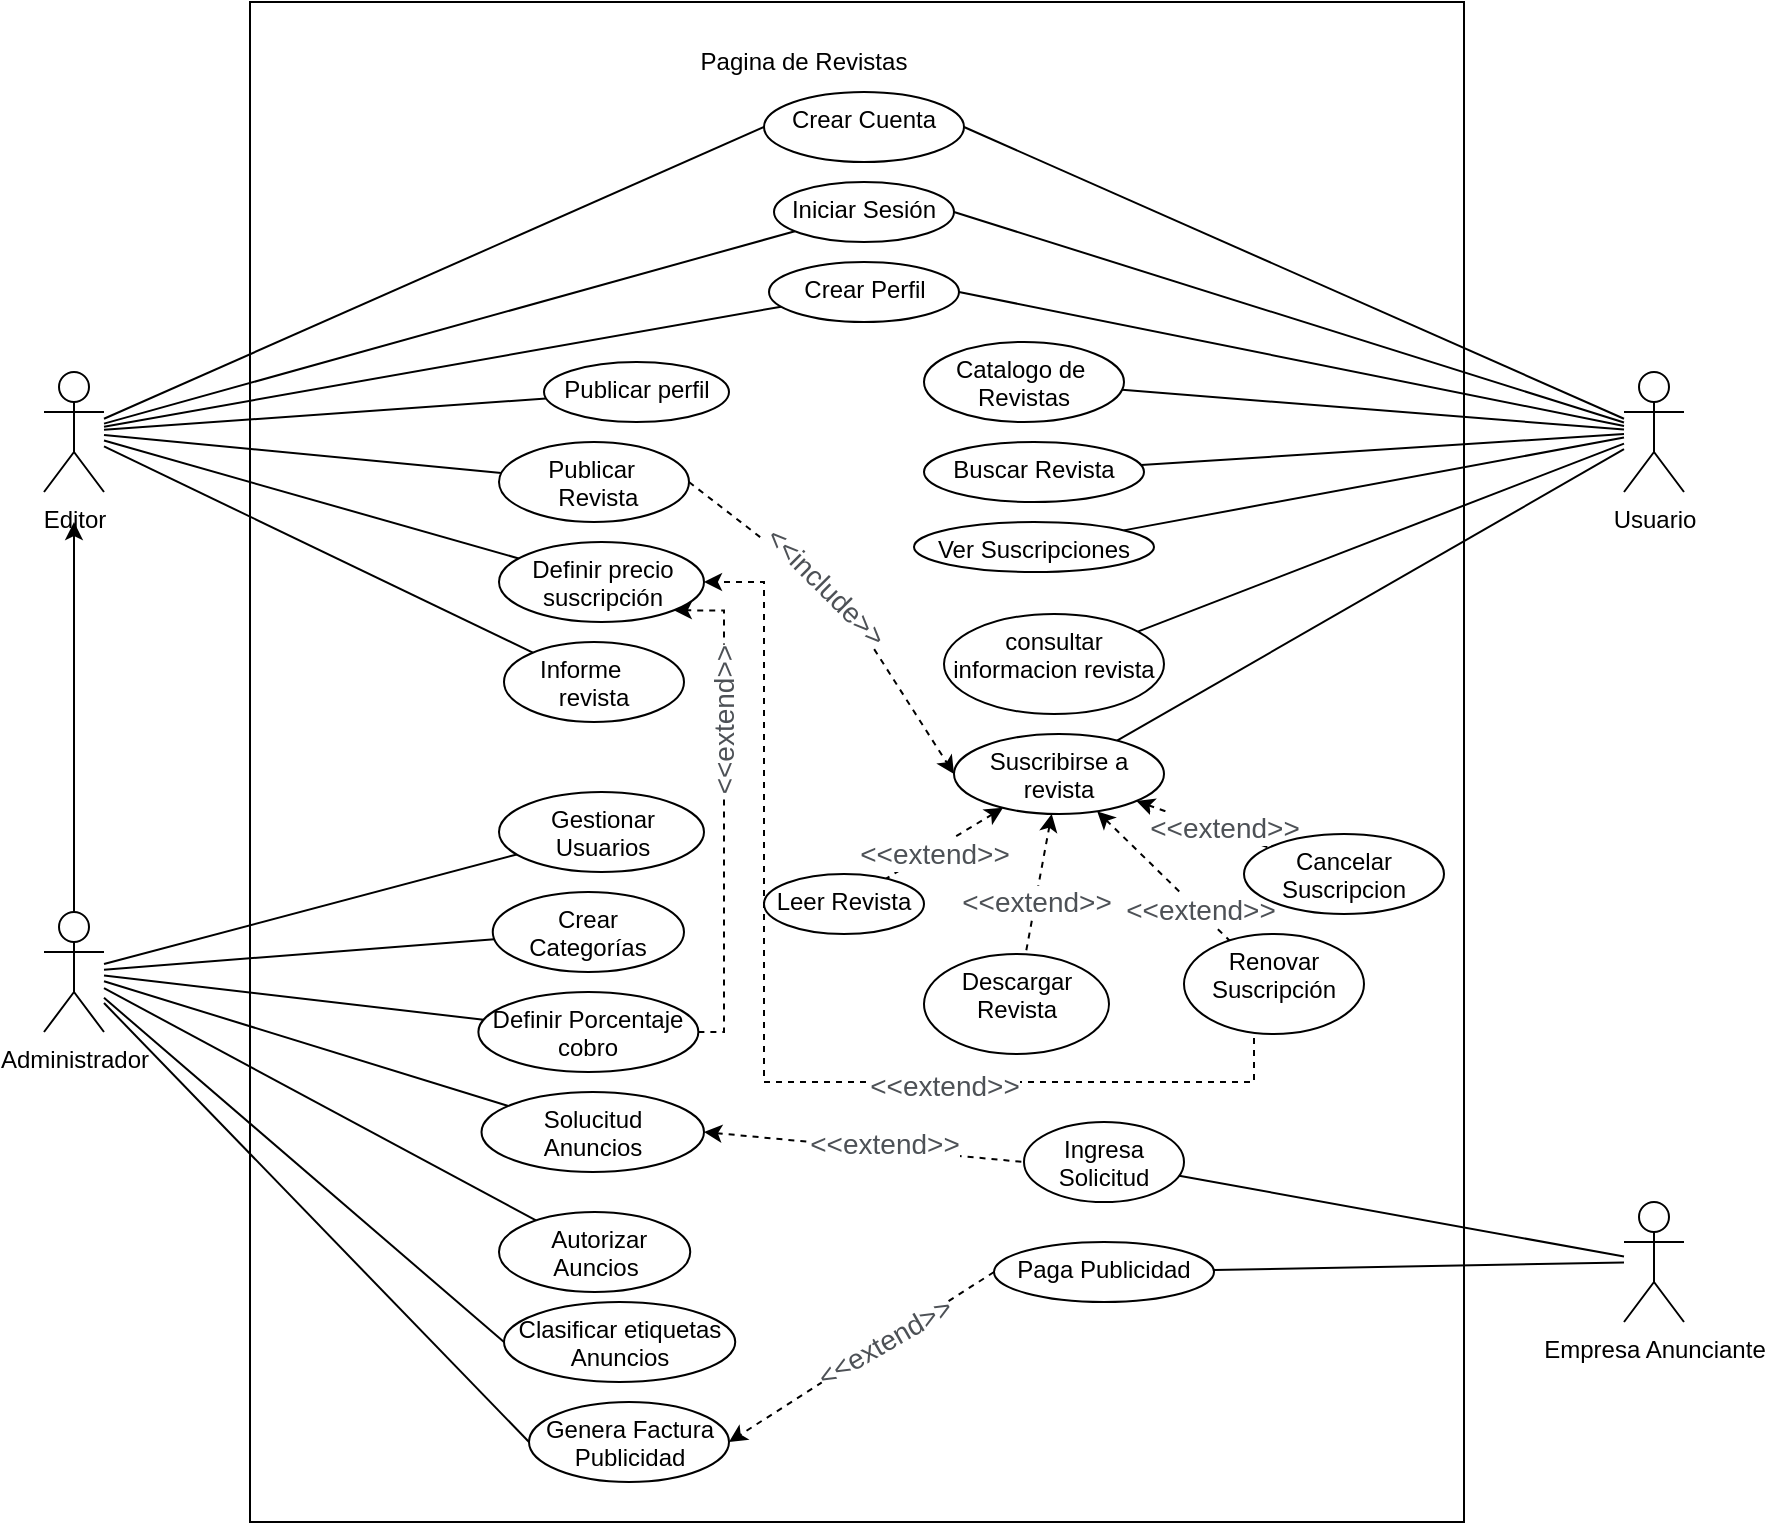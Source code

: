 <mxfile version="15.3.0" type="device"><diagram id="BFMHSzmbemMNn6WU0XSv" name="Page-1"><mxGraphModel dx="965" dy="632" grid="1" gridSize="10" guides="1" tooltips="1" connect="1" arrows="1" fold="1" page="1" pageScale="1" pageWidth="1100" pageHeight="850" math="0" shadow="0"><root><mxCell id="0"/><mxCell id="1" parent="0"/><mxCell id="obayS0a5Y9NKX9JmPiM5-4" value="" style="whiteSpace=wrap;html=1;" parent="1" vertex="1"><mxGeometry x="273" y="30" width="607" height="760" as="geometry"/></mxCell><mxCell id="obayS0a5Y9NKX9JmPiM5-12" value="" style="rounded=0;orthogonalLoop=1;jettySize=auto;html=1;endArrow=none;endFill=0;" parent="1" source="obayS0a5Y9NKX9JmPiM5-1" target="obayS0a5Y9NKX9JmPiM5-11" edge="1"><mxGeometry relative="1" as="geometry"/></mxCell><mxCell id="obayS0a5Y9NKX9JmPiM5-14" value="" style="edgeStyle=none;rounded=0;orthogonalLoop=1;jettySize=auto;html=1;endArrow=none;endFill=0;" parent="1" source="obayS0a5Y9NKX9JmPiM5-1" target="obayS0a5Y9NKX9JmPiM5-13" edge="1"><mxGeometry relative="1" as="geometry"/></mxCell><mxCell id="obayS0a5Y9NKX9JmPiM5-16" value="" style="edgeStyle=none;rounded=0;orthogonalLoop=1;jettySize=auto;html=1;endArrow=none;endFill=0;" parent="1" source="obayS0a5Y9NKX9JmPiM5-1" target="obayS0a5Y9NKX9JmPiM5-15" edge="1"><mxGeometry relative="1" as="geometry"/></mxCell><mxCell id="obayS0a5Y9NKX9JmPiM5-18" value="" style="edgeStyle=none;rounded=0;orthogonalLoop=1;jettySize=auto;html=1;endArrow=none;endFill=0;" parent="1" source="obayS0a5Y9NKX9JmPiM5-1" target="obayS0a5Y9NKX9JmPiM5-17" edge="1"><mxGeometry relative="1" as="geometry"/></mxCell><mxCell id="obayS0a5Y9NKX9JmPiM5-35" value="" style="edgeStyle=none;rounded=0;orthogonalLoop=1;jettySize=auto;html=1;endArrow=none;endFill=0;" parent="1" source="obayS0a5Y9NKX9JmPiM5-1" target="obayS0a5Y9NKX9JmPiM5-34" edge="1"><mxGeometry relative="1" as="geometry"/></mxCell><mxCell id="obayS0a5Y9NKX9JmPiM5-43" value="" style="edgeStyle=none;rounded=0;orthogonalLoop=1;jettySize=auto;html=1;endArrow=none;endFill=0;" parent="1" source="obayS0a5Y9NKX9JmPiM5-1" target="obayS0a5Y9NKX9JmPiM5-42" edge="1"><mxGeometry relative="1" as="geometry"/></mxCell><mxCell id="HQ3n6FJPE7MOapekIO0O-8" style="edgeStyle=none;rounded=0;orthogonalLoop=1;jettySize=auto;html=1;entryX=0;entryY=0.5;entryDx=0;entryDy=0;endArrow=none;endFill=0;" edge="1" parent="1" source="obayS0a5Y9NKX9JmPiM5-1" target="obayS0a5Y9NKX9JmPiM5-40"><mxGeometry relative="1" as="geometry"/></mxCell><mxCell id="obayS0a5Y9NKX9JmPiM5-1" value="Editor" style="shape=umlActor;verticalLabelPosition=bottom;verticalAlign=top;html=1;outlineConnect=0;" parent="1" vertex="1"><mxGeometry x="170" y="215" width="30" height="60" as="geometry"/></mxCell><mxCell id="obayS0a5Y9NKX9JmPiM5-5" value="Pagina de Revistas" style="text;html=1;strokeColor=none;fillColor=none;align=center;verticalAlign=middle;whiteSpace=wrap;rounded=0;" parent="1" vertex="1"><mxGeometry x="490" y="50" width="120" height="20" as="geometry"/></mxCell><mxCell id="obayS0a5Y9NKX9JmPiM5-41" value="" style="edgeStyle=none;rounded=0;orthogonalLoop=1;jettySize=auto;html=1;endArrow=none;endFill=0;entryX=1;entryY=0.5;entryDx=0;entryDy=0;" parent="1" source="obayS0a5Y9NKX9JmPiM5-6" target="obayS0a5Y9NKX9JmPiM5-40" edge="1"><mxGeometry relative="1" as="geometry"/></mxCell><mxCell id="obayS0a5Y9NKX9JmPiM5-45" value="" style="edgeStyle=none;rounded=0;orthogonalLoop=1;jettySize=auto;html=1;endArrow=none;endFill=0;" parent="1" source="obayS0a5Y9NKX9JmPiM5-6" target="obayS0a5Y9NKX9JmPiM5-44" edge="1"><mxGeometry relative="1" as="geometry"/></mxCell><mxCell id="obayS0a5Y9NKX9JmPiM5-49" value="" style="edgeStyle=none;rounded=0;orthogonalLoop=1;jettySize=auto;html=1;endArrow=none;endFill=0;" parent="1" source="obayS0a5Y9NKX9JmPiM5-6" target="obayS0a5Y9NKX9JmPiM5-48" edge="1"><mxGeometry relative="1" as="geometry"/></mxCell><mxCell id="obayS0a5Y9NKX9JmPiM5-54" value="" style="edgeStyle=none;rounded=0;orthogonalLoop=1;jettySize=auto;html=1;endArrow=none;endFill=0;" parent="1" source="obayS0a5Y9NKX9JmPiM5-6" target="obayS0a5Y9NKX9JmPiM5-53" edge="1"><mxGeometry relative="1" as="geometry"/></mxCell><mxCell id="HQ3n6FJPE7MOapekIO0O-1" style="rounded=0;orthogonalLoop=1;jettySize=auto;html=1;entryX=1;entryY=0.5;entryDx=0;entryDy=0;endArrow=none;endFill=0;" edge="1" parent="1" source="obayS0a5Y9NKX9JmPiM5-6" target="obayS0a5Y9NKX9JmPiM5-11"><mxGeometry relative="1" as="geometry"/></mxCell><mxCell id="HQ3n6FJPE7MOapekIO0O-2" style="edgeStyle=none;rounded=0;orthogonalLoop=1;jettySize=auto;html=1;entryX=1;entryY=0.5;entryDx=0;entryDy=0;endArrow=none;endFill=0;" edge="1" parent="1" source="obayS0a5Y9NKX9JmPiM5-6" target="obayS0a5Y9NKX9JmPiM5-13"><mxGeometry relative="1" as="geometry"/></mxCell><mxCell id="HQ3n6FJPE7MOapekIO0O-5" value="" style="edgeStyle=none;rounded=0;orthogonalLoop=1;jettySize=auto;html=1;endArrow=none;endFill=0;" edge="1" parent="1" source="obayS0a5Y9NKX9JmPiM5-6" target="HQ3n6FJPE7MOapekIO0O-4"><mxGeometry relative="1" as="geometry"/></mxCell><mxCell id="HQ3n6FJPE7MOapekIO0O-7" value="" style="edgeStyle=none;rounded=0;orthogonalLoop=1;jettySize=auto;html=1;endArrow=none;endFill=0;" edge="1" parent="1" source="obayS0a5Y9NKX9JmPiM5-6" target="HQ3n6FJPE7MOapekIO0O-6"><mxGeometry relative="1" as="geometry"/></mxCell><mxCell id="obayS0a5Y9NKX9JmPiM5-6" value="Usuario" style="shape=umlActor;verticalLabelPosition=bottom;verticalAlign=top;html=1;outlineConnect=0;" parent="1" vertex="1"><mxGeometry x="960" y="215" width="30" height="60" as="geometry"/></mxCell><mxCell id="obayS0a5Y9NKX9JmPiM5-11" value="Iniciar Sesión" style="ellipse;whiteSpace=wrap;html=1;verticalAlign=top;" parent="1" vertex="1"><mxGeometry x="535" y="120" width="90" height="30" as="geometry"/></mxCell><mxCell id="obayS0a5Y9NKX9JmPiM5-13" value="Crear Perfil" style="ellipse;whiteSpace=wrap;html=1;verticalAlign=top;" parent="1" vertex="1"><mxGeometry x="532.5" y="160" width="95" height="30" as="geometry"/></mxCell><mxCell id="obayS0a5Y9NKX9JmPiM5-63" style="edgeStyle=none;rounded=0;orthogonalLoop=1;jettySize=auto;html=1;exitX=1;exitY=0.5;exitDx=0;exitDy=0;entryX=0;entryY=0.5;entryDx=0;entryDy=0;endArrow=classic;endFill=1;dashed=1;" parent="1" source="obayS0a5Y9NKX9JmPiM5-15" target="obayS0a5Y9NKX9JmPiM5-53" edge="1"><mxGeometry relative="1" as="geometry"><Array as="points"><mxPoint x="570" y="330"/></Array></mxGeometry></mxCell><mxCell id="obayS0a5Y9NKX9JmPiM5-64" value="&lt;span style=&quot;color: rgb(77 , 81 , 86) ; font-family: &amp;#34;arial&amp;#34; , sans-serif ; font-size: 14px ; text-align: left&quot;&gt;&amp;lt;&amp;lt;include&lt;/span&gt;&lt;span style=&quot;color: rgb(77 , 81 , 86) ; font-family: &amp;#34;arial&amp;#34; , sans-serif ; font-size: 14px ; text-align: left&quot;&gt;&amp;gt;&lt;/span&gt;&lt;span style=&quot;color: rgb(77 , 81 , 86) ; font-family: &amp;#34;arial&amp;#34; , sans-serif ; font-size: 14px ; text-align: left&quot;&gt;&amp;gt;&lt;/span&gt;" style="edgeLabel;html=1;align=center;verticalAlign=middle;resizable=0;points=[];rotation=45;" parent="obayS0a5Y9NKX9JmPiM5-63" vertex="1" connectable="0"><mxGeometry x="-0.147" y="1" relative="1" as="geometry"><mxPoint as="offset"/></mxGeometry></mxCell><mxCell id="obayS0a5Y9NKX9JmPiM5-15" value="Publicar&amp;nbsp; &amp;nbsp;Revista" style="ellipse;whiteSpace=wrap;html=1;verticalAlign=top;" parent="1" vertex="1"><mxGeometry x="397.5" y="250" width="95" height="40" as="geometry"/></mxCell><mxCell id="obayS0a5Y9NKX9JmPiM5-17" value="Definir precio suscripción" style="ellipse;whiteSpace=wrap;html=1;verticalAlign=top;" parent="1" vertex="1"><mxGeometry x="397.5" y="300" width="102.5" height="40" as="geometry"/></mxCell><mxCell id="obayS0a5Y9NKX9JmPiM5-23" value="" style="edgeStyle=none;rounded=0;orthogonalLoop=1;jettySize=auto;html=1;endArrow=none;endFill=0;" parent="1" source="obayS0a5Y9NKX9JmPiM5-21" target="obayS0a5Y9NKX9JmPiM5-22" edge="1"><mxGeometry relative="1" as="geometry"/></mxCell><mxCell id="obayS0a5Y9NKX9JmPiM5-25" value="" style="edgeStyle=none;rounded=0;orthogonalLoop=1;jettySize=auto;html=1;endArrow=none;endFill=0;" parent="1" source="obayS0a5Y9NKX9JmPiM5-21" target="obayS0a5Y9NKX9JmPiM5-24" edge="1"><mxGeometry relative="1" as="geometry"/></mxCell><mxCell id="obayS0a5Y9NKX9JmPiM5-28" value="" style="edgeStyle=none;rounded=0;orthogonalLoop=1;jettySize=auto;html=1;endArrow=none;endFill=0;" parent="1" source="obayS0a5Y9NKX9JmPiM5-21" target="obayS0a5Y9NKX9JmPiM5-27" edge="1"><mxGeometry relative="1" as="geometry"/></mxCell><mxCell id="obayS0a5Y9NKX9JmPiM5-31" value="" style="edgeStyle=none;rounded=0;orthogonalLoop=1;jettySize=auto;html=1;endArrow=none;endFill=0;" parent="1" source="obayS0a5Y9NKX9JmPiM5-21" target="obayS0a5Y9NKX9JmPiM5-30" edge="1"><mxGeometry relative="1" as="geometry"/></mxCell><mxCell id="HQ3n6FJPE7MOapekIO0O-9" style="edgeStyle=none;rounded=0;orthogonalLoop=1;jettySize=auto;html=1;endArrow=classic;endFill=1;" edge="1" parent="1" source="obayS0a5Y9NKX9JmPiM5-21"><mxGeometry relative="1" as="geometry"><mxPoint x="185" y="290.0" as="targetPoint"/></mxGeometry></mxCell><mxCell id="HQ3n6FJPE7MOapekIO0O-21" value="" style="rounded=0;orthogonalLoop=1;jettySize=auto;html=1;endArrow=none;endFill=0;" edge="1" parent="1" source="obayS0a5Y9NKX9JmPiM5-21" target="HQ3n6FJPE7MOapekIO0O-20"><mxGeometry relative="1" as="geometry"/></mxCell><mxCell id="HQ3n6FJPE7MOapekIO0O-29" value="" style="edgeStyle=none;rounded=0;orthogonalLoop=1;jettySize=auto;html=1;startArrow=none;startFill=0;endArrow=none;endFill=0;entryX=0;entryY=0.5;entryDx=0;entryDy=0;" edge="1" parent="1" source="obayS0a5Y9NKX9JmPiM5-21" target="HQ3n6FJPE7MOapekIO0O-28"><mxGeometry relative="1" as="geometry"/></mxCell><mxCell id="HQ3n6FJPE7MOapekIO0O-31" value="" style="edgeStyle=none;rounded=0;orthogonalLoop=1;jettySize=auto;html=1;startArrow=none;startFill=0;endArrow=none;endFill=0;entryX=0;entryY=0.5;entryDx=0;entryDy=0;" edge="1" parent="1" source="obayS0a5Y9NKX9JmPiM5-21" target="HQ3n6FJPE7MOapekIO0O-30"><mxGeometry relative="1" as="geometry"/></mxCell><mxCell id="obayS0a5Y9NKX9JmPiM5-21" value="Administrador" style="shape=umlActor;verticalLabelPosition=bottom;verticalAlign=top;html=1;outlineConnect=0;" parent="1" vertex="1"><mxGeometry x="170" y="485" width="30" height="60" as="geometry"/></mxCell><mxCell id="obayS0a5Y9NKX9JmPiM5-22" value="Gestionar Usuarios" style="ellipse;whiteSpace=wrap;html=1;verticalAlign=top;" parent="1" vertex="1"><mxGeometry x="397.5" y="425" width="102.5" height="40" as="geometry"/></mxCell><mxCell id="obayS0a5Y9NKX9JmPiM5-24" value="Crear &lt;br&gt;Categorías" style="ellipse;whiteSpace=wrap;html=1;verticalAlign=top;" parent="1" vertex="1"><mxGeometry x="394.38" y="475" width="95.62" height="40" as="geometry"/></mxCell><mxCell id="obayS0a5Y9NKX9JmPiM5-27" value="&amp;nbsp;Autorizar Auncios" style="ellipse;whiteSpace=wrap;html=1;verticalAlign=top;" parent="1" vertex="1"><mxGeometry x="397.5" y="635" width="95.62" height="40" as="geometry"/></mxCell><mxCell id="HQ3n6FJPE7MOapekIO0O-10" style="edgeStyle=orthogonalEdgeStyle;rounded=0;orthogonalLoop=1;jettySize=auto;html=1;exitX=1;exitY=0.5;exitDx=0;exitDy=0;entryX=1;entryY=1;entryDx=0;entryDy=0;endArrow=classic;endFill=1;dashed=1;" edge="1" parent="1" source="obayS0a5Y9NKX9JmPiM5-30" target="obayS0a5Y9NKX9JmPiM5-17"><mxGeometry relative="1" as="geometry"><Array as="points"><mxPoint x="510" y="545"/><mxPoint x="510" y="334"/></Array></mxGeometry></mxCell><mxCell id="HQ3n6FJPE7MOapekIO0O-13" value="&lt;span style=&quot;color: rgb(77 , 81 , 86) ; font-family: &amp;#34;arial&amp;#34; , sans-serif ; font-size: 14px ; text-align: left&quot;&gt;&amp;lt;&amp;lt;extend&lt;/span&gt;&lt;span style=&quot;color: rgb(77 , 81 , 86) ; font-family: &amp;#34;arial&amp;#34; , sans-serif ; font-size: 14px ; text-align: left&quot;&gt;&amp;gt;&lt;/span&gt;&lt;span style=&quot;color: rgb(77 , 81 , 86) ; font-family: &amp;#34;arial&amp;#34; , sans-serif ; font-size: 14px ; text-align: left&quot;&gt;&amp;gt;&lt;/span&gt;" style="edgeLabel;html=1;align=center;verticalAlign=middle;resizable=0;points=[];rotation=-90;" vertex="1" connectable="0" parent="HQ3n6FJPE7MOapekIO0O-10"><mxGeometry x="0.355" relative="1" as="geometry"><mxPoint as="offset"/></mxGeometry></mxCell><mxCell id="obayS0a5Y9NKX9JmPiM5-30" value="Definir Porcentaje cobro" style="ellipse;whiteSpace=wrap;html=1;verticalAlign=top;" parent="1" vertex="1"><mxGeometry x="387.19" y="525" width="110" height="40" as="geometry"/></mxCell><mxCell id="obayS0a5Y9NKX9JmPiM5-34" value="Informe&amp;nbsp;&amp;nbsp;&amp;nbsp;&amp;nbsp; revista" style="ellipse;whiteSpace=wrap;html=1;verticalAlign=top;" parent="1" vertex="1"><mxGeometry x="400" y="350" width="90" height="40" as="geometry"/></mxCell><mxCell id="obayS0a5Y9NKX9JmPiM5-40" value="Crear Cuenta" style="ellipse;whiteSpace=wrap;html=1;verticalAlign=top;" parent="1" vertex="1"><mxGeometry x="530" y="75" width="100" height="35" as="geometry"/></mxCell><mxCell id="obayS0a5Y9NKX9JmPiM5-42" value="Publicar perfil" style="ellipse;whiteSpace=wrap;html=1;verticalAlign=top;" parent="1" vertex="1"><mxGeometry x="420" y="210" width="92.5" height="30" as="geometry"/></mxCell><mxCell id="obayS0a5Y9NKX9JmPiM5-44" value="Catalogo de&amp;nbsp; Revistas" style="ellipse;whiteSpace=wrap;html=1;verticalAlign=top;" parent="1" vertex="1"><mxGeometry x="610" y="200" width="100" height="40" as="geometry"/></mxCell><mxCell id="obayS0a5Y9NKX9JmPiM5-48" value="consultar informacion revista" style="ellipse;whiteSpace=wrap;html=1;verticalAlign=top;" parent="1" vertex="1"><mxGeometry x="620" y="336" width="110" height="50" as="geometry"/></mxCell><mxCell id="obayS0a5Y9NKX9JmPiM5-56" value="" style="edgeStyle=none;rounded=0;orthogonalLoop=1;jettySize=auto;html=1;endArrow=none;endFill=0;dashed=1;startArrow=classic;startFill=1;" parent="1" source="obayS0a5Y9NKX9JmPiM5-53" target="obayS0a5Y9NKX9JmPiM5-55" edge="1"><mxGeometry relative="1" as="geometry"/></mxCell><mxCell id="obayS0a5Y9NKX9JmPiM5-67" value="&lt;span style=&quot;color: rgb(77 , 81 , 86) ; font-family: &amp;#34;arial&amp;#34; , sans-serif ; font-size: 14px ; text-align: left&quot;&gt;&amp;lt;&amp;lt;extend&lt;/span&gt;&lt;span style=&quot;color: rgb(77 , 81 , 86) ; font-family: &amp;#34;arial&amp;#34; , sans-serif ; font-size: 14px ; text-align: left&quot;&gt;&amp;gt;&lt;/span&gt;&lt;span style=&quot;color: rgb(77 , 81 , 86) ; font-family: &amp;#34;arial&amp;#34; , sans-serif ; font-size: 14px ; text-align: left&quot;&gt;&amp;gt;&lt;/span&gt;" style="edgeLabel;html=1;align=center;verticalAlign=middle;resizable=0;points=[];" parent="obayS0a5Y9NKX9JmPiM5-56" vertex="1" connectable="0"><mxGeometry x="0.245" relative="1" as="geometry"><mxPoint as="offset"/></mxGeometry></mxCell><mxCell id="obayS0a5Y9NKX9JmPiM5-58" value="" style="edgeStyle=none;rounded=0;orthogonalLoop=1;jettySize=auto;html=1;endArrow=none;endFill=0;dashed=1;startArrow=classic;startFill=1;" parent="1" source="obayS0a5Y9NKX9JmPiM5-53" target="obayS0a5Y9NKX9JmPiM5-57" edge="1"><mxGeometry relative="1" as="geometry"/></mxCell><mxCell id="obayS0a5Y9NKX9JmPiM5-66" value="&lt;span style=&quot;color: rgb(77 , 81 , 86) ; font-family: &amp;#34;arial&amp;#34; , sans-serif ; font-size: 14px ; text-align: left&quot;&gt;&amp;lt;&amp;lt;extend&lt;/span&gt;&lt;span style=&quot;color: rgb(77 , 81 , 86) ; font-family: &amp;#34;arial&amp;#34; , sans-serif ; font-size: 14px ; text-align: left&quot;&gt;&amp;gt;&lt;/span&gt;&lt;span style=&quot;color: rgb(77 , 81 , 86) ; font-family: &amp;#34;arial&amp;#34; , sans-serif ; font-size: 14px ; text-align: left&quot;&gt;&amp;gt;&lt;/span&gt;" style="edgeLabel;html=1;align=center;verticalAlign=middle;resizable=0;points=[];" parent="obayS0a5Y9NKX9JmPiM5-58" vertex="1" connectable="0"><mxGeometry x="0.215" y="1" relative="1" as="geometry"><mxPoint as="offset"/></mxGeometry></mxCell><mxCell id="obayS0a5Y9NKX9JmPiM5-60" value="" style="edgeStyle=none;rounded=0;orthogonalLoop=1;jettySize=auto;html=1;endArrow=none;endFill=0;dashed=1;startArrow=classic;startFill=1;" parent="1" source="obayS0a5Y9NKX9JmPiM5-53" target="obayS0a5Y9NKX9JmPiM5-59" edge="1"><mxGeometry relative="1" as="geometry"/></mxCell><mxCell id="obayS0a5Y9NKX9JmPiM5-68" value="&lt;span style=&quot;color: rgb(77 , 81 , 86) ; font-family: &amp;#34;arial&amp;#34; , sans-serif ; font-size: 14px ; text-align: left&quot;&gt;&amp;lt;&amp;lt;extend&lt;/span&gt;&lt;span style=&quot;color: rgb(77 , 81 , 86) ; font-family: &amp;#34;arial&amp;#34; , sans-serif ; font-size: 14px ; text-align: left&quot;&gt;&amp;gt;&lt;/span&gt;&lt;span style=&quot;color: rgb(77 , 81 , 86) ; font-family: &amp;#34;arial&amp;#34; , sans-serif ; font-size: 14px ; text-align: left&quot;&gt;&amp;gt;&lt;/span&gt;" style="edgeLabel;html=1;align=center;verticalAlign=middle;resizable=0;points=[];" parent="obayS0a5Y9NKX9JmPiM5-60" vertex="1" connectable="0"><mxGeometry x="0.539" y="1" relative="1" as="geometry"><mxPoint as="offset"/></mxGeometry></mxCell><mxCell id="obayS0a5Y9NKX9JmPiM5-62" value="" style="edgeStyle=none;rounded=0;orthogonalLoop=1;jettySize=auto;html=1;endArrow=none;endFill=0;dashed=1;startArrow=classic;startFill=1;" parent="1" source="obayS0a5Y9NKX9JmPiM5-53" target="obayS0a5Y9NKX9JmPiM5-61" edge="1"><mxGeometry relative="1" as="geometry"/></mxCell><mxCell id="obayS0a5Y9NKX9JmPiM5-69" value="&lt;span style=&quot;color: rgb(77 , 81 , 86) ; font-family: &amp;#34;arial&amp;#34; , sans-serif ; font-size: 14px ; text-align: left&quot;&gt;&amp;lt;&amp;lt;extend&lt;/span&gt;&lt;span style=&quot;color: rgb(77 , 81 , 86) ; font-family: &amp;#34;arial&amp;#34; , sans-serif ; font-size: 14px ; text-align: left&quot;&gt;&amp;gt;&lt;/span&gt;&lt;span style=&quot;color: rgb(77 , 81 , 86) ; font-family: &amp;#34;arial&amp;#34; , sans-serif ; font-size: 14px ; text-align: left&quot;&gt;&amp;gt;&lt;/span&gt;" style="edgeLabel;html=1;align=center;verticalAlign=middle;resizable=0;points=[];" parent="obayS0a5Y9NKX9JmPiM5-62" vertex="1" connectable="0"><mxGeometry x="0.288" y="2" relative="1" as="geometry"><mxPoint as="offset"/></mxGeometry></mxCell><mxCell id="obayS0a5Y9NKX9JmPiM5-53" value="Suscribirse a revista" style="ellipse;whiteSpace=wrap;html=1;verticalAlign=top;" parent="1" vertex="1"><mxGeometry x="625" y="396" width="105" height="40" as="geometry"/></mxCell><mxCell id="obayS0a5Y9NKX9JmPiM5-55" value="Descargar Revista" style="ellipse;whiteSpace=wrap;html=1;verticalAlign=top;" parent="1" vertex="1"><mxGeometry x="610" y="506" width="92.5" height="50" as="geometry"/></mxCell><mxCell id="obayS0a5Y9NKX9JmPiM5-57" value="Leer Revista" style="ellipse;whiteSpace=wrap;html=1;verticalAlign=top;" parent="1" vertex="1"><mxGeometry x="530" y="466" width="80" height="30" as="geometry"/></mxCell><mxCell id="obayS0a5Y9NKX9JmPiM5-72" style="edgeStyle=orthogonalEdgeStyle;rounded=0;orthogonalLoop=1;jettySize=auto;html=1;exitX=0.5;exitY=1;exitDx=0;exitDy=0;entryX=1;entryY=0.5;entryDx=0;entryDy=0;dashed=1;startArrow=none;startFill=0;endArrow=classic;endFill=1;" parent="1" source="obayS0a5Y9NKX9JmPiM5-59" target="obayS0a5Y9NKX9JmPiM5-17" edge="1"><mxGeometry relative="1" as="geometry"><Array as="points"><mxPoint x="785" y="498"/><mxPoint x="775" y="498"/><mxPoint x="775" y="570"/><mxPoint x="530" y="570"/><mxPoint x="530" y="320"/></Array></mxGeometry></mxCell><mxCell id="obayS0a5Y9NKX9JmPiM5-73" value="&lt;span style=&quot;color: rgb(77 , 81 , 86) ; font-family: &amp;#34;arial&amp;#34; , sans-serif ; font-size: 14px ; text-align: left&quot;&gt;&amp;lt;&amp;lt;extend&lt;/span&gt;&lt;span style=&quot;color: rgb(77 , 81 , 86) ; font-family: &amp;#34;arial&amp;#34; , sans-serif ; font-size: 14px ; text-align: left&quot;&gt;&amp;gt;&lt;/span&gt;&lt;span style=&quot;color: rgb(77 , 81 , 86) ; font-family: &amp;#34;arial&amp;#34; , sans-serif ; font-size: 14px ; text-align: left&quot;&gt;&amp;gt;&lt;/span&gt;" style="edgeLabel;html=1;align=center;verticalAlign=middle;resizable=0;points=[];" parent="obayS0a5Y9NKX9JmPiM5-72" vertex="1" connectable="0"><mxGeometry x="-0.13" y="2" relative="1" as="geometry"><mxPoint as="offset"/></mxGeometry></mxCell><mxCell id="obayS0a5Y9NKX9JmPiM5-59" value="Renovar Suscripción" style="ellipse;whiteSpace=wrap;html=1;verticalAlign=top;" parent="1" vertex="1"><mxGeometry x="740" y="496" width="90" height="50" as="geometry"/></mxCell><mxCell id="obayS0a5Y9NKX9JmPiM5-61" value="Cancelar Suscripcion" style="ellipse;whiteSpace=wrap;html=1;verticalAlign=top;" parent="1" vertex="1"><mxGeometry x="770" y="446" width="100" height="40" as="geometry"/></mxCell><mxCell id="HQ3n6FJPE7MOapekIO0O-4" value="Buscar Revista" style="ellipse;whiteSpace=wrap;html=1;verticalAlign=top;" vertex="1" parent="1"><mxGeometry x="610" y="250" width="110" height="30" as="geometry"/></mxCell><mxCell id="HQ3n6FJPE7MOapekIO0O-6" value="Ver Suscripciones" style="ellipse;whiteSpace=wrap;html=1;verticalAlign=top;" vertex="1" parent="1"><mxGeometry x="605" y="290" width="120" height="25" as="geometry"/></mxCell><mxCell id="HQ3n6FJPE7MOapekIO0O-23" value="" style="edgeStyle=none;rounded=0;orthogonalLoop=1;jettySize=auto;html=1;endArrow=none;endFill=0;" edge="1" parent="1" source="HQ3n6FJPE7MOapekIO0O-15" target="HQ3n6FJPE7MOapekIO0O-22"><mxGeometry relative="1" as="geometry"/></mxCell><mxCell id="HQ3n6FJPE7MOapekIO0O-27" value="" style="edgeStyle=none;rounded=0;orthogonalLoop=1;jettySize=auto;html=1;startArrow=none;startFill=0;endArrow=none;endFill=0;" edge="1" parent="1" source="HQ3n6FJPE7MOapekIO0O-15" target="HQ3n6FJPE7MOapekIO0O-26"><mxGeometry relative="1" as="geometry"/></mxCell><mxCell id="HQ3n6FJPE7MOapekIO0O-15" value="Empresa Anunciante" style="shape=umlActor;verticalLabelPosition=bottom;verticalAlign=top;html=1;outlineConnect=0;" vertex="1" parent="1"><mxGeometry x="960" y="630" width="30" height="60" as="geometry"/></mxCell><mxCell id="HQ3n6FJPE7MOapekIO0O-24" style="edgeStyle=none;rounded=0;orthogonalLoop=1;jettySize=auto;html=1;exitX=1;exitY=0.5;exitDx=0;exitDy=0;entryX=0;entryY=0.5;entryDx=0;entryDy=0;endArrow=none;endFill=0;dashed=1;startArrow=classic;startFill=1;" edge="1" parent="1" source="HQ3n6FJPE7MOapekIO0O-20" target="HQ3n6FJPE7MOapekIO0O-22"><mxGeometry relative="1" as="geometry"/></mxCell><mxCell id="HQ3n6FJPE7MOapekIO0O-25" value="&lt;span style=&quot;color: rgb(77 , 81 , 86) ; font-family: &amp;#34;arial&amp;#34; , sans-serif ; font-size: 14px ; text-align: left&quot;&gt;&amp;lt;&amp;lt;extend&lt;/span&gt;&lt;span style=&quot;color: rgb(77 , 81 , 86) ; font-family: &amp;#34;arial&amp;#34; , sans-serif ; font-size: 14px ; text-align: left&quot;&gt;&amp;gt;&lt;/span&gt;&lt;span style=&quot;color: rgb(77 , 81 , 86) ; font-family: &amp;#34;arial&amp;#34; , sans-serif ; font-size: 14px ; text-align: left&quot;&gt;&amp;gt;&lt;/span&gt;" style="edgeLabel;html=1;align=center;verticalAlign=middle;resizable=0;points=[];rotation=0;" vertex="1" connectable="0" parent="HQ3n6FJPE7MOapekIO0O-24"><mxGeometry x="0.111" y="3" relative="1" as="geometry"><mxPoint as="offset"/></mxGeometry></mxCell><mxCell id="HQ3n6FJPE7MOapekIO0O-20" value="&lt;div&gt;Solucitud &lt;br&gt;&lt;/div&gt;&lt;div&gt;Anuncios&lt;/div&gt;" style="ellipse;whiteSpace=wrap;html=1;verticalAlign=top;" vertex="1" parent="1"><mxGeometry x="388.75" y="575" width="111.25" height="40" as="geometry"/></mxCell><mxCell id="HQ3n6FJPE7MOapekIO0O-22" value="Ingresa Solicitud " style="ellipse;whiteSpace=wrap;html=1;verticalAlign=top;" vertex="1" parent="1"><mxGeometry x="660" y="590" width="80" height="40" as="geometry"/></mxCell><mxCell id="HQ3n6FJPE7MOapekIO0O-32" style="edgeStyle=none;rounded=0;orthogonalLoop=1;jettySize=auto;html=1;exitX=0;exitY=0.5;exitDx=0;exitDy=0;entryX=1;entryY=0.5;entryDx=0;entryDy=0;startArrow=none;startFill=0;endArrow=classic;endFill=1;dashed=1;" edge="1" parent="1" source="HQ3n6FJPE7MOapekIO0O-26" target="HQ3n6FJPE7MOapekIO0O-28"><mxGeometry relative="1" as="geometry"/></mxCell><mxCell id="HQ3n6FJPE7MOapekIO0O-26" value="Paga Publicidad" style="ellipse;whiteSpace=wrap;html=1;verticalAlign=top;" vertex="1" parent="1"><mxGeometry x="645" y="650" width="110" height="30" as="geometry"/></mxCell><mxCell id="HQ3n6FJPE7MOapekIO0O-28" value="Genera Factura Publicidad" style="ellipse;whiteSpace=wrap;html=1;verticalAlign=top;" vertex="1" parent="1"><mxGeometry x="412.5" y="730" width="100" height="40" as="geometry"/></mxCell><mxCell id="HQ3n6FJPE7MOapekIO0O-30" value="Clasificar etiquetas Anuncios" style="ellipse;whiteSpace=wrap;html=1;verticalAlign=top;" vertex="1" parent="1"><mxGeometry x="400" y="680" width="115.62" height="40" as="geometry"/></mxCell><mxCell id="HQ3n6FJPE7MOapekIO0O-33" value="&lt;span style=&quot;color: rgb(77 , 81 , 86) ; font-family: &amp;#34;arial&amp;#34; , sans-serif ; font-size: 14px ; text-align: left&quot;&gt;&amp;lt;&amp;lt;extend&lt;/span&gt;&lt;span style=&quot;color: rgb(77 , 81 , 86) ; font-family: &amp;#34;arial&amp;#34; , sans-serif ; font-size: 14px ; text-align: left&quot;&gt;&amp;gt;&lt;/span&gt;&lt;span style=&quot;color: rgb(77 , 81 , 86) ; font-family: &amp;#34;arial&amp;#34; , sans-serif ; font-size: 14px ; text-align: left&quot;&gt;&amp;gt;&lt;/span&gt;" style="edgeLabel;html=1;align=center;verticalAlign=middle;resizable=0;points=[];rotation=-30;" vertex="1" connectable="0" parent="1"><mxGeometry x="589.997" y="700.004" as="geometry"/></mxCell></root></mxGraphModel></diagram></mxfile>
